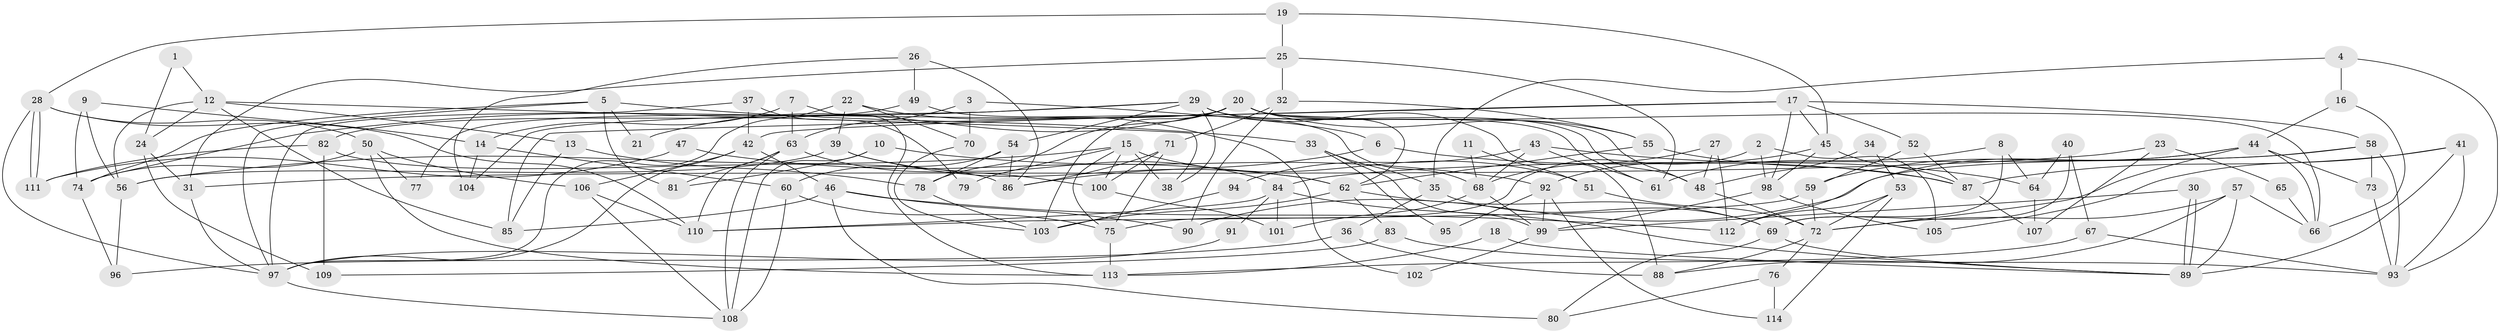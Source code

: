 // coarse degree distribution, {2: 0.1282051282051282, 3: 0.20512820512820512, 6: 0.14102564102564102, 7: 0.14102564102564102, 4: 0.16666666666666666, 5: 0.14102564102564102, 8: 0.05128205128205128, 9: 0.02564102564102564}
// Generated by graph-tools (version 1.1) at 2025/52/02/27/25 19:52:05]
// undirected, 114 vertices, 228 edges
graph export_dot {
graph [start="1"]
  node [color=gray90,style=filled];
  1;
  2;
  3;
  4;
  5;
  6;
  7;
  8;
  9;
  10;
  11;
  12;
  13;
  14;
  15;
  16;
  17;
  18;
  19;
  20;
  21;
  22;
  23;
  24;
  25;
  26;
  27;
  28;
  29;
  30;
  31;
  32;
  33;
  34;
  35;
  36;
  37;
  38;
  39;
  40;
  41;
  42;
  43;
  44;
  45;
  46;
  47;
  48;
  49;
  50;
  51;
  52;
  53;
  54;
  55;
  56;
  57;
  58;
  59;
  60;
  61;
  62;
  63;
  64;
  65;
  66;
  67;
  68;
  69;
  70;
  71;
  72;
  73;
  74;
  75;
  76;
  77;
  78;
  79;
  80;
  81;
  82;
  83;
  84;
  85;
  86;
  87;
  88;
  89;
  90;
  91;
  92;
  93;
  94;
  95;
  96;
  97;
  98;
  99;
  100;
  101;
  102;
  103;
  104;
  105;
  106;
  107;
  108;
  109;
  110;
  111;
  112;
  113;
  114;
  1 -- 24;
  1 -- 12;
  2 -- 105;
  2 -- 75;
  2 -- 98;
  3 -- 6;
  3 -- 63;
  3 -- 70;
  4 -- 35;
  4 -- 16;
  4 -- 93;
  5 -- 33;
  5 -- 97;
  5 -- 21;
  5 -- 74;
  5 -- 81;
  6 -- 87;
  6 -- 86;
  7 -- 113;
  7 -- 63;
  7 -- 14;
  8 -- 61;
  8 -- 69;
  8 -- 64;
  9 -- 74;
  9 -- 56;
  9 -- 14;
  10 -- 92;
  10 -- 81;
  10 -- 108;
  11 -- 51;
  11 -- 68;
  12 -- 85;
  12 -- 38;
  12 -- 13;
  12 -- 24;
  12 -- 56;
  13 -- 78;
  13 -- 85;
  14 -- 60;
  14 -- 104;
  15 -- 56;
  15 -- 75;
  15 -- 38;
  15 -- 51;
  15 -- 79;
  15 -- 100;
  16 -- 44;
  16 -- 66;
  17 -- 42;
  17 -- 58;
  17 -- 45;
  17 -- 52;
  17 -- 85;
  17 -- 98;
  18 -- 89;
  18 -- 113;
  19 -- 28;
  19 -- 45;
  19 -- 25;
  20 -- 103;
  20 -- 55;
  20 -- 21;
  20 -- 48;
  20 -- 62;
  20 -- 66;
  20 -- 77;
  20 -- 78;
  22 -- 97;
  22 -- 39;
  22 -- 70;
  22 -- 102;
  23 -- 107;
  23 -- 31;
  23 -- 65;
  24 -- 31;
  24 -- 109;
  25 -- 32;
  25 -- 31;
  25 -- 61;
  26 -- 104;
  26 -- 86;
  26 -- 49;
  27 -- 112;
  27 -- 48;
  27 -- 68;
  28 -- 110;
  28 -- 111;
  28 -- 111;
  28 -- 50;
  28 -- 97;
  29 -- 88;
  29 -- 74;
  29 -- 38;
  29 -- 48;
  29 -- 54;
  29 -- 61;
  29 -- 104;
  30 -- 99;
  30 -- 89;
  30 -- 89;
  31 -- 97;
  32 -- 90;
  32 -- 71;
  32 -- 55;
  33 -- 35;
  33 -- 99;
  33 -- 95;
  34 -- 48;
  34 -- 53;
  35 -- 69;
  35 -- 36;
  36 -- 96;
  36 -- 88;
  37 -- 42;
  37 -- 97;
  37 -- 79;
  39 -- 62;
  39 -- 84;
  39 -- 56;
  40 -- 69;
  40 -- 67;
  40 -- 64;
  41 -- 87;
  41 -- 89;
  41 -- 93;
  41 -- 105;
  42 -- 97;
  42 -- 106;
  42 -- 46;
  43 -- 64;
  43 -- 61;
  43 -- 68;
  43 -- 94;
  44 -- 59;
  44 -- 72;
  44 -- 66;
  44 -- 73;
  44 -- 112;
  45 -- 98;
  45 -- 87;
  45 -- 92;
  46 -- 85;
  46 -- 80;
  46 -- 90;
  46 -- 112;
  47 -- 111;
  47 -- 62;
  48 -- 72;
  49 -- 68;
  49 -- 82;
  50 -- 106;
  50 -- 74;
  50 -- 77;
  50 -- 113;
  51 -- 72;
  52 -- 87;
  52 -- 59;
  53 -- 72;
  53 -- 112;
  53 -- 114;
  54 -- 78;
  54 -- 60;
  54 -- 86;
  55 -- 62;
  55 -- 87;
  56 -- 96;
  57 -- 66;
  57 -- 89;
  57 -- 72;
  57 -- 88;
  58 -- 73;
  58 -- 93;
  58 -- 84;
  58 -- 90;
  59 -- 72;
  59 -- 110;
  60 -- 75;
  60 -- 108;
  62 -- 69;
  62 -- 83;
  62 -- 103;
  63 -- 108;
  63 -- 110;
  63 -- 81;
  63 -- 100;
  64 -- 107;
  65 -- 66;
  67 -- 113;
  67 -- 93;
  68 -- 99;
  68 -- 101;
  69 -- 89;
  69 -- 80;
  70 -- 103;
  71 -- 86;
  71 -- 100;
  71 -- 75;
  72 -- 76;
  72 -- 88;
  73 -- 93;
  74 -- 96;
  75 -- 113;
  76 -- 114;
  76 -- 80;
  78 -- 103;
  82 -- 109;
  82 -- 86;
  82 -- 111;
  83 -- 93;
  83 -- 109;
  84 -- 101;
  84 -- 89;
  84 -- 91;
  84 -- 110;
  87 -- 107;
  91 -- 97;
  92 -- 99;
  92 -- 95;
  92 -- 114;
  94 -- 103;
  97 -- 108;
  98 -- 99;
  98 -- 105;
  99 -- 102;
  100 -- 101;
  106 -- 108;
  106 -- 110;
}
